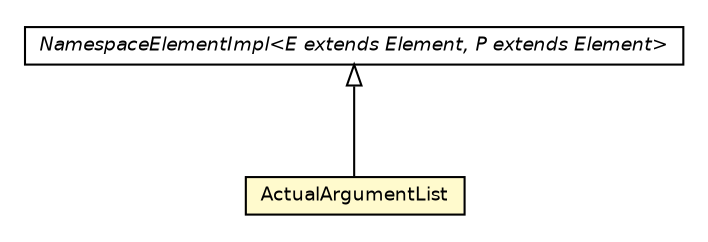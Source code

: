 #!/usr/local/bin/dot
#
# Class diagram 
# Generated by UMLGraph version 5.2 (http://www.umlgraph.org/)
#

digraph G {
	edge [fontname="Helvetica",fontsize=10,labelfontname="Helvetica",labelfontsize=10];
	node [fontname="Helvetica",fontsize=10,shape=plaintext];
	nodesep=0.25;
	ranksep=0.5;
	// chameleon.core.expression.ActualArgumentList
	c8882 [label=<<table title="chameleon.core.expression.ActualArgumentList" border="0" cellborder="1" cellspacing="0" cellpadding="2" port="p" bgcolor="lemonChiffon" href="./ActualArgumentList.html">
		<tr><td><table border="0" cellspacing="0" cellpadding="1">
<tr><td align="center" balign="center"> ActualArgumentList </td></tr>
		</table></td></tr>
		</table>>, fontname="Helvetica", fontcolor="black", fontsize=9.0];
	// chameleon.core.namespace.NamespaceElementImpl<E extends chameleon.core.element.Element, P extends chameleon.core.element.Element>
	c8930 [label=<<table title="chameleon.core.namespace.NamespaceElementImpl" border="0" cellborder="1" cellspacing="0" cellpadding="2" port="p" href="../namespace/NamespaceElementImpl.html">
		<tr><td><table border="0" cellspacing="0" cellpadding="1">
<tr><td align="center" balign="center"><font face="Helvetica-Oblique"> NamespaceElementImpl&lt;E extends Element, P extends Element&gt; </font></td></tr>
		</table></td></tr>
		</table>>, fontname="Helvetica", fontcolor="black", fontsize=9.0];
	//chameleon.core.expression.ActualArgumentList extends chameleon.core.namespace.NamespaceElementImpl<chameleon.core.expression.ActualArgumentList, chameleon.core.element.Element>
	c8930:p -> c8882:p [dir=back,arrowtail=empty];
}

